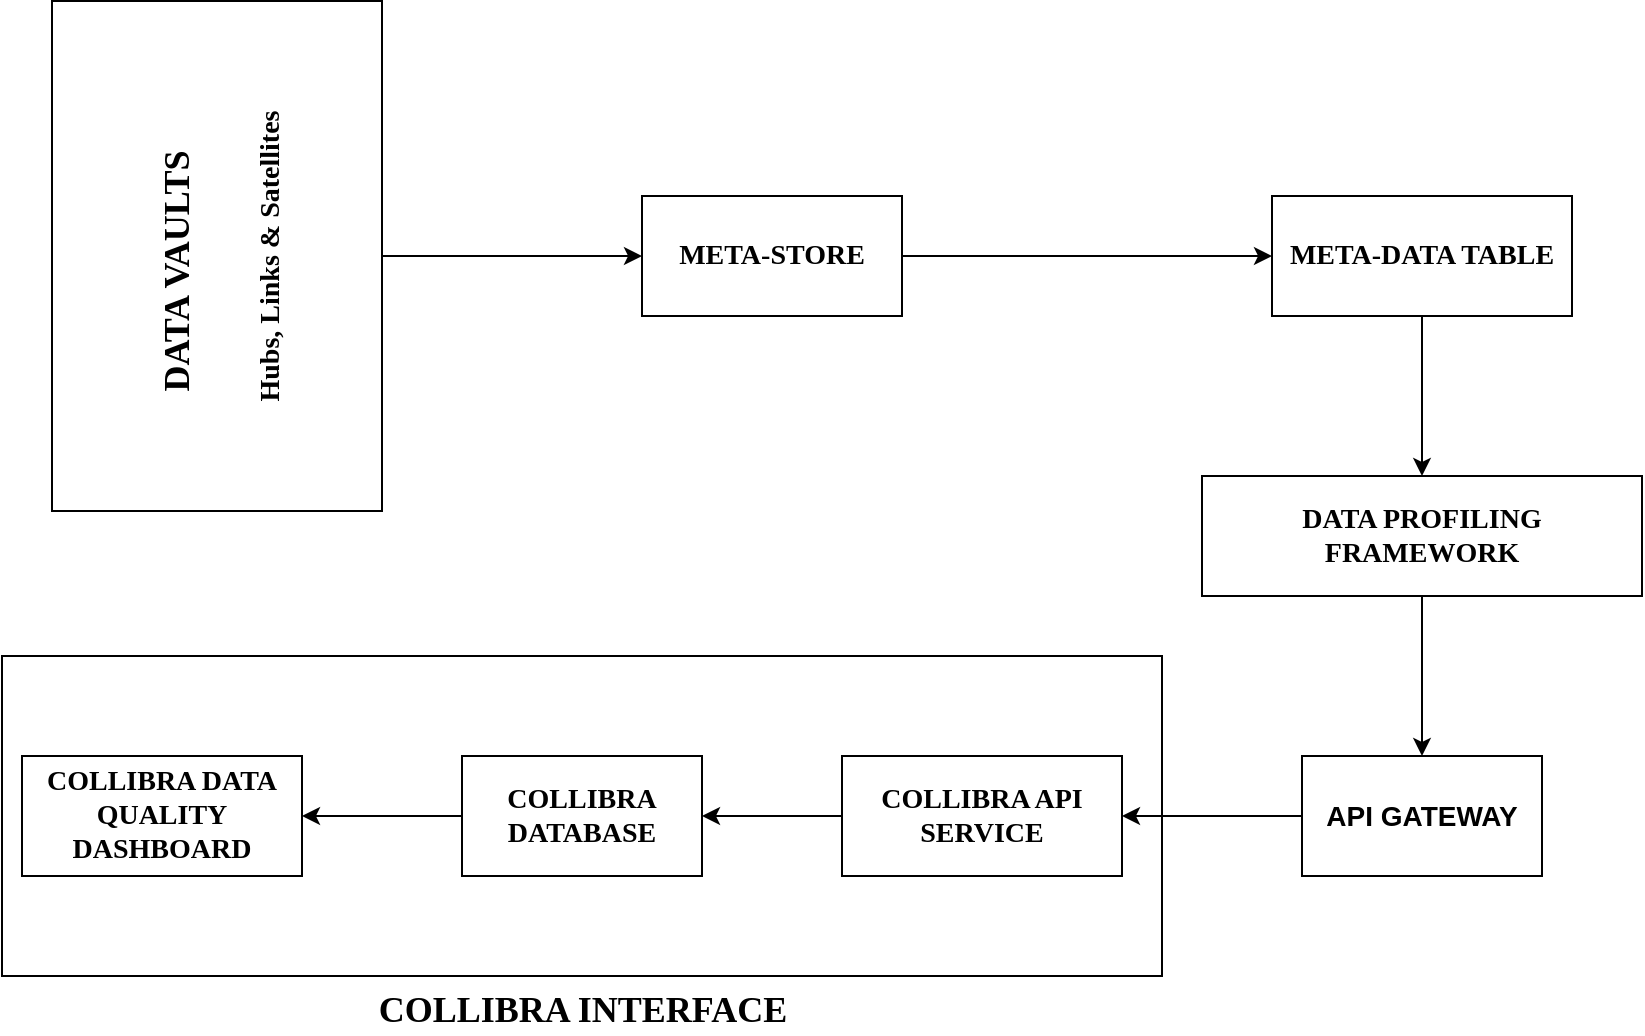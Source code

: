 <mxfile version="21.3.7" type="github">
  <diagram name="Page-1" id="6pAiaCim0RM9xDI6ynkL">
    <mxGraphModel dx="1050" dy="491" grid="1" gridSize="10" guides="1" tooltips="1" connect="1" arrows="1" fold="1" page="1" pageScale="1" pageWidth="850" pageHeight="1100" math="0" shadow="0">
      <root>
        <mxCell id="0" />
        <mxCell id="1" parent="0" />
        <mxCell id="vc47_iteVUazzLgj90ZG-6" value="" style="edgeStyle=orthogonalEdgeStyle;rounded=0;orthogonalLoop=1;jettySize=auto;html=1;" edge="1" parent="1" source="vc47_iteVUazzLgj90ZG-4" target="vc47_iteVUazzLgj90ZG-5">
          <mxGeometry relative="1" as="geometry" />
        </mxCell>
        <mxCell id="vc47_iteVUazzLgj90ZG-4" value="&lt;h1&gt;&lt;font face=&quot;Times New Roman&quot; style=&quot;font-size: 18px;&quot;&gt;DATA VAULTS&amp;nbsp;&lt;/font&gt;&lt;font face=&quot;Times New Roman&quot; style=&quot;font-size: 14px;&quot;&gt; &amp;nbsp;&amp;nbsp;&lt;/font&gt;&lt;/h1&gt;&lt;h1&gt;&lt;font face=&quot;Times New Roman&quot; style=&quot;font-size: 14px;&quot;&gt;Hubs, Links &amp;amp; Satellites&lt;/font&gt;&lt;/h1&gt;" style="rounded=0;whiteSpace=wrap;html=1;rotation=-90;direction=west;align=center;" vertex="1" parent="1">
          <mxGeometry x="-10" y="77.5" width="255" height="165" as="geometry" />
        </mxCell>
        <mxCell id="vc47_iteVUazzLgj90ZG-8" value="" style="edgeStyle=orthogonalEdgeStyle;rounded=0;orthogonalLoop=1;jettySize=auto;html=1;" edge="1" parent="1" source="vc47_iteVUazzLgj90ZG-5" target="vc47_iteVUazzLgj90ZG-7">
          <mxGeometry relative="1" as="geometry" />
        </mxCell>
        <mxCell id="vc47_iteVUazzLgj90ZG-5" value="&lt;b&gt;&lt;font face=&quot;Times New Roman&quot; style=&quot;font-size: 14px;&quot;&gt;META-STORE&lt;/font&gt;&lt;/b&gt;" style="whiteSpace=wrap;html=1;rounded=0;" vertex="1" parent="1">
          <mxGeometry x="330" y="130" width="130" height="60" as="geometry" />
        </mxCell>
        <mxCell id="vc47_iteVUazzLgj90ZG-12" value="" style="edgeStyle=orthogonalEdgeStyle;rounded=0;orthogonalLoop=1;jettySize=auto;html=1;" edge="1" parent="1" source="vc47_iteVUazzLgj90ZG-7" target="vc47_iteVUazzLgj90ZG-11">
          <mxGeometry relative="1" as="geometry" />
        </mxCell>
        <mxCell id="vc47_iteVUazzLgj90ZG-7" value="&lt;b&gt;&lt;font face=&quot;Times New Roman&quot; style=&quot;font-size: 14px;&quot;&gt;META-DATA TABLE&lt;/font&gt;&lt;/b&gt;" style="whiteSpace=wrap;html=1;rounded=0;" vertex="1" parent="1">
          <mxGeometry x="645" y="130" width="150" height="60" as="geometry" />
        </mxCell>
        <mxCell id="vc47_iteVUazzLgj90ZG-14" value="" style="edgeStyle=orthogonalEdgeStyle;rounded=0;orthogonalLoop=1;jettySize=auto;html=1;" edge="1" parent="1" source="vc47_iteVUazzLgj90ZG-11" target="vc47_iteVUazzLgj90ZG-13">
          <mxGeometry relative="1" as="geometry" />
        </mxCell>
        <mxCell id="vc47_iteVUazzLgj90ZG-11" value="&lt;b&gt;&lt;font face=&quot;Times New Roman&quot; style=&quot;font-size: 14px;&quot;&gt;DATA PROFILING FRAMEWORK&lt;/font&gt;&lt;/b&gt;" style="whiteSpace=wrap;html=1;rounded=0;" vertex="1" parent="1">
          <mxGeometry x="610" y="270" width="220" height="60" as="geometry" />
        </mxCell>
        <mxCell id="vc47_iteVUazzLgj90ZG-16" value="" style="edgeStyle=orthogonalEdgeStyle;rounded=0;orthogonalLoop=1;jettySize=auto;html=1;" edge="1" parent="1" source="vc47_iteVUazzLgj90ZG-13" target="vc47_iteVUazzLgj90ZG-15">
          <mxGeometry relative="1" as="geometry" />
        </mxCell>
        <mxCell id="vc47_iteVUazzLgj90ZG-13" value="&lt;b&gt;&lt;font style=&quot;font-size: 14px;&quot;&gt;API GATEWAY&lt;/font&gt;&lt;/b&gt;" style="whiteSpace=wrap;html=1;rounded=0;" vertex="1" parent="1">
          <mxGeometry x="660" y="410" width="120" height="60" as="geometry" />
        </mxCell>
        <mxCell id="vc47_iteVUazzLgj90ZG-18" value="" style="edgeStyle=orthogonalEdgeStyle;rounded=0;orthogonalLoop=1;jettySize=auto;html=1;" edge="1" parent="1" source="vc47_iteVUazzLgj90ZG-15" target="vc47_iteVUazzLgj90ZG-17">
          <mxGeometry relative="1" as="geometry" />
        </mxCell>
        <mxCell id="vc47_iteVUazzLgj90ZG-15" value="&lt;b&gt;&lt;font face=&quot;Times New Roman&quot; style=&quot;font-size: 14px;&quot;&gt;COLLIBRA API SERVICE&lt;/font&gt;&lt;/b&gt;" style="whiteSpace=wrap;html=1;rounded=0;" vertex="1" parent="1">
          <mxGeometry x="430" y="410" width="140" height="60" as="geometry" />
        </mxCell>
        <mxCell id="vc47_iteVUazzLgj90ZG-20" value="" style="edgeStyle=orthogonalEdgeStyle;rounded=0;orthogonalLoop=1;jettySize=auto;html=1;exitX=0;exitY=0.5;exitDx=0;exitDy=0;" edge="1" parent="1" source="vc47_iteVUazzLgj90ZG-17" target="vc47_iteVUazzLgj90ZG-19">
          <mxGeometry relative="1" as="geometry">
            <mxPoint x="200" y="440" as="sourcePoint" />
          </mxGeometry>
        </mxCell>
        <mxCell id="vc47_iteVUazzLgj90ZG-17" value="&lt;font face=&quot;Times New Roman&quot; style=&quot;font-size: 14px;&quot;&gt;&lt;b&gt;COLLIBRA DATABASE&lt;/b&gt;&lt;/font&gt;" style="whiteSpace=wrap;html=1;rounded=0;" vertex="1" parent="1">
          <mxGeometry x="240" y="410" width="120" height="60" as="geometry" />
        </mxCell>
        <mxCell id="vc47_iteVUazzLgj90ZG-19" value="&lt;font face=&quot;Times New Roman&quot; style=&quot;font-size: 14px;&quot;&gt;&lt;b&gt;COLLIBRA DATA QUALITY DASHBOARD&lt;/b&gt;&lt;/font&gt;" style="whiteSpace=wrap;html=1;rounded=0;" vertex="1" parent="1">
          <mxGeometry x="20" y="410" width="140" height="60" as="geometry" />
        </mxCell>
        <mxCell id="vc47_iteVUazzLgj90ZG-23" value="&lt;font style=&quot;font-size: 18px;&quot; face=&quot;Times New Roman&quot;&gt;&lt;b&gt;COLLIBRA INTERFACE&lt;/b&gt;&lt;/font&gt;" style="verticalLabelPosition=bottom;verticalAlign=top;html=1;shape=mxgraph.basic.rect;fillColor2=none;strokeWidth=1;size=20;indent=5;fillColor=none;" vertex="1" parent="1">
          <mxGeometry x="10" y="360" width="580" height="160" as="geometry" />
        </mxCell>
        <mxCell id="vc47_iteVUazzLgj90ZG-24" value="" style="shape=image;imageAspect=0;aspect=fixed;verticalLabelPosition=bottom;verticalAlign=top;image=https://encrypted-tbn0.gstatic.com/images?q=tbn:ANd9GcQ3llYsyTxzV76DzPHyURuOb_FRKv4OlDK-37yN5Fh9&amp;s;" vertex="1" parent="1">
          <mxGeometry x="240" y="360" width="120" height="40" as="geometry" />
        </mxCell>
        <mxCell id="vc47_iteVUazzLgj90ZG-25" value="" style="shape=image;imageAspect=0;aspect=fixed;verticalLabelPosition=bottom;verticalAlign=top;image=https://encrypted-tbn0.gstatic.com/images?q=tbn:ANd9GcSMUgPHGgTQPtzUwJkO16EmYnn-iZRSc5DaHEq7uquY&amp;s;" vertex="1" parent="1">
          <mxGeometry x="553.68" y="280" width="56.32" height="40" as="geometry" />
        </mxCell>
      </root>
    </mxGraphModel>
  </diagram>
</mxfile>
